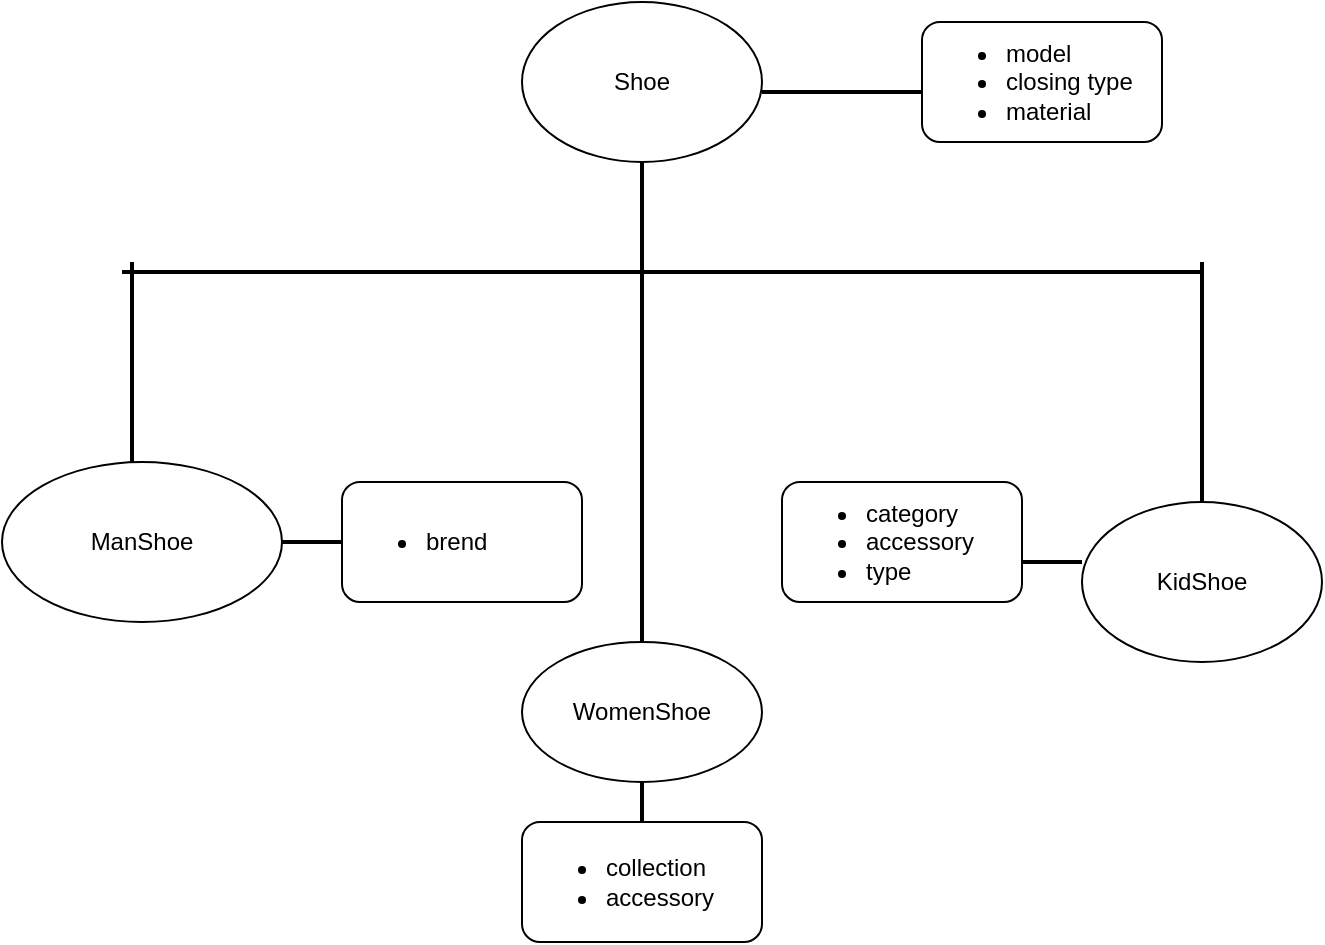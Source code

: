 <mxfile version="20.8.3" type="github"><diagram id="H6JAjkylXRLsPdLRTbP8" name="Pagina-1"><mxGraphModel dx="880" dy="452" grid="1" gridSize="10" guides="1" tooltips="1" connect="1" arrows="1" fold="1" page="1" pageScale="1" pageWidth="827" pageHeight="1169" math="0" shadow="0"><root><mxCell id="0"/><mxCell id="1" parent="0"/><mxCell id="Xk5QX9hdBW_Fmq8D2TS6-1" value="Shoe" style="ellipse;whiteSpace=wrap;html=1;" vertex="1" parent="1"><mxGeometry x="340" y="70" width="120" height="80" as="geometry"/></mxCell><mxCell id="Xk5QX9hdBW_Fmq8D2TS6-2" value="" style="line;strokeWidth=2;direction=south;html=1;" vertex="1" parent="1"><mxGeometry x="395" y="150" width="10" height="60" as="geometry"/></mxCell><mxCell id="Xk5QX9hdBW_Fmq8D2TS6-3" value="" style="line;strokeWidth=2;html=1;" vertex="1" parent="1"><mxGeometry x="140" y="200" width="540" height="10" as="geometry"/></mxCell><mxCell id="Xk5QX9hdBW_Fmq8D2TS6-4" value="" style="line;strokeWidth=2;direction=south;html=1;" vertex="1" parent="1"><mxGeometry x="140" y="200" width="10" height="160" as="geometry"/></mxCell><mxCell id="Xk5QX9hdBW_Fmq8D2TS6-5" value="ManShoe" style="ellipse;whiteSpace=wrap;html=1;" vertex="1" parent="1"><mxGeometry x="80" y="300" width="140" height="80" as="geometry"/></mxCell><mxCell id="Xk5QX9hdBW_Fmq8D2TS6-6" value="WomenShoe" style="ellipse;whiteSpace=wrap;html=1;" vertex="1" parent="1"><mxGeometry x="340" y="390" width="120" height="70" as="geometry"/></mxCell><mxCell id="Xk5QX9hdBW_Fmq8D2TS6-7" value="KidShoe" style="ellipse;whiteSpace=wrap;html=1;" vertex="1" parent="1"><mxGeometry x="620" y="320" width="120" height="80" as="geometry"/></mxCell><mxCell id="Xk5QX9hdBW_Fmq8D2TS6-9" value="" style="line;strokeWidth=2;direction=south;html=1;" vertex="1" parent="1"><mxGeometry x="395" y="210" width="10" height="180" as="geometry"/></mxCell><mxCell id="Xk5QX9hdBW_Fmq8D2TS6-13" value="&lt;ul&gt;&lt;li&gt;brend&lt;/li&gt;&lt;/ul&gt;" style="rounded=1;whiteSpace=wrap;html=1;align=left;" vertex="1" parent="1"><mxGeometry x="250" y="310" width="120" height="60" as="geometry"/></mxCell><mxCell id="Xk5QX9hdBW_Fmq8D2TS6-14" value="&lt;ul&gt;&lt;li&gt;category&lt;/li&gt;&lt;li&gt;accessory&lt;/li&gt;&lt;li&gt;type&lt;/li&gt;&lt;/ul&gt;" style="rounded=1;whiteSpace=wrap;html=1;align=left;" vertex="1" parent="1"><mxGeometry x="470" y="310" width="120" height="60" as="geometry"/></mxCell><mxCell id="Xk5QX9hdBW_Fmq8D2TS6-15" value="&lt;ul&gt;&lt;li&gt;collection&lt;/li&gt;&lt;li&gt;accessory&lt;/li&gt;&lt;/ul&gt;" style="rounded=1;whiteSpace=wrap;html=1;align=left;" vertex="1" parent="1"><mxGeometry x="340" y="480" width="120" height="60" as="geometry"/></mxCell><mxCell id="Xk5QX9hdBW_Fmq8D2TS6-18" value="" style="line;strokeWidth=2;html=1;" vertex="1" parent="1"><mxGeometry x="220" y="335" width="30" height="10" as="geometry"/></mxCell><mxCell id="Xk5QX9hdBW_Fmq8D2TS6-20" value="" style="line;strokeWidth=2;html=1;" vertex="1" parent="1"><mxGeometry x="590" y="345" width="30" height="10" as="geometry"/></mxCell><mxCell id="Xk5QX9hdBW_Fmq8D2TS6-22" value="" style="line;strokeWidth=2;direction=south;html=1;" vertex="1" parent="1"><mxGeometry x="675" y="200" width="10" height="120" as="geometry"/></mxCell><mxCell id="Xk5QX9hdBW_Fmq8D2TS6-23" value="" style="line;strokeWidth=2;direction=south;html=1;" vertex="1" parent="1"><mxGeometry x="395" y="460" width="10" height="20" as="geometry"/></mxCell><mxCell id="Xk5QX9hdBW_Fmq8D2TS6-25" value="&lt;ul&gt;&lt;li&gt;model&lt;/li&gt;&lt;li&gt;closing type&lt;/li&gt;&lt;li&gt;material&lt;/li&gt;&lt;/ul&gt;" style="rounded=1;whiteSpace=wrap;html=1;align=left;" vertex="1" parent="1"><mxGeometry x="540" y="80" width="120" height="60" as="geometry"/></mxCell><mxCell id="Xk5QX9hdBW_Fmq8D2TS6-31" value="" style="line;strokeWidth=2;html=1;" vertex="1" parent="1"><mxGeometry x="460" y="110" width="80" height="10" as="geometry"/></mxCell></root></mxGraphModel></diagram></mxfile>